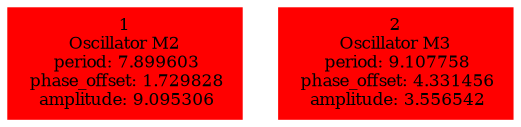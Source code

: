  digraph g{ forcelabels=true;
1 [label=<1<BR />Oscillator M2<BR /> period: 7.899603<BR /> phase_offset: 1.729828<BR /> amplitude: 9.095306>, shape=box,color=red,style=filled,fontsize=8];2 [label=<2<BR />Oscillator M3<BR /> period: 9.107758<BR /> phase_offset: 4.331456<BR /> amplitude: 3.556542>, shape=box,color=red,style=filled,fontsize=8]; }
